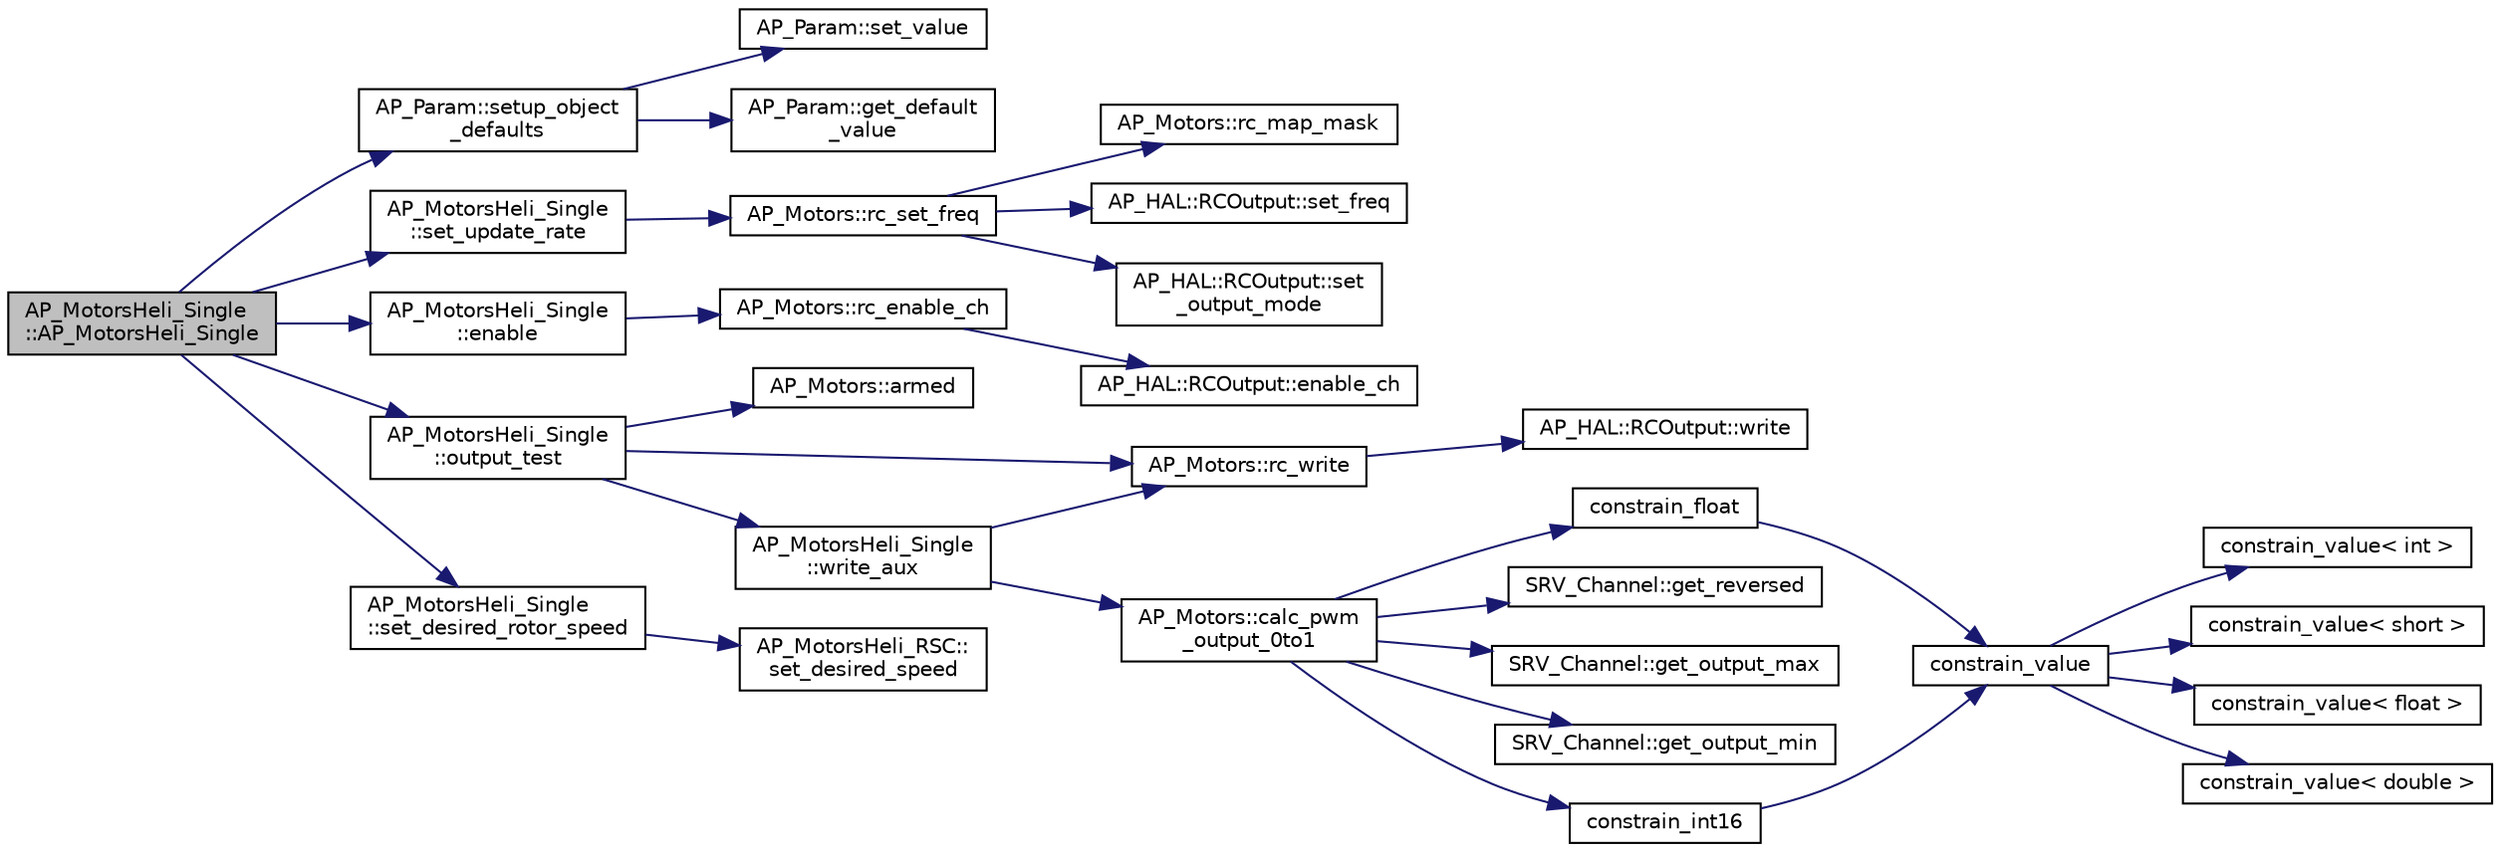 digraph "AP_MotorsHeli_Single::AP_MotorsHeli_Single"
{
 // INTERACTIVE_SVG=YES
  edge [fontname="Helvetica",fontsize="10",labelfontname="Helvetica",labelfontsize="10"];
  node [fontname="Helvetica",fontsize="10",shape=record];
  rankdir="LR";
  Node1 [label="AP_MotorsHeli_Single\l::AP_MotorsHeli_Single",height=0.2,width=0.4,color="black", fillcolor="grey75", style="filled", fontcolor="black"];
  Node1 -> Node2 [color="midnightblue",fontsize="10",style="solid",fontname="Helvetica"];
  Node2 [label="AP_Param::setup_object\l_defaults",height=0.2,width=0.4,color="black", fillcolor="white", style="filled",URL="$classAP__Param.html#a5f6dcfce1c0a79cf5bd81283e22f3201"];
  Node2 -> Node3 [color="midnightblue",fontsize="10",style="solid",fontname="Helvetica"];
  Node3 [label="AP_Param::set_value",height=0.2,width=0.4,color="black", fillcolor="white", style="filled",URL="$classAP__Param.html#acd4b14f793c37f162e298761d2155ca6"];
  Node2 -> Node4 [color="midnightblue",fontsize="10",style="solid",fontname="Helvetica"];
  Node4 [label="AP_Param::get_default\l_value",height=0.2,width=0.4,color="black", fillcolor="white", style="filled",URL="$classAP__Param.html#a7535a9b529dae326dcebb6be33dbbe9a"];
  Node1 -> Node5 [color="midnightblue",fontsize="10",style="solid",fontname="Helvetica"];
  Node5 [label="AP_MotorsHeli_Single\l::set_update_rate",height=0.2,width=0.4,color="black", fillcolor="white", style="filled",URL="$classAP__MotorsHeli__Single.html#a54ccb51f6ac963c50ba729ec458c356d"];
  Node5 -> Node6 [color="midnightblue",fontsize="10",style="solid",fontname="Helvetica"];
  Node6 [label="AP_Motors::rc_set_freq",height=0.2,width=0.4,color="black", fillcolor="white", style="filled",URL="$classAP__Motors.html#a3d84a895c644d34e7fe78d7301ccf534"];
  Node6 -> Node7 [color="midnightblue",fontsize="10",style="solid",fontname="Helvetica"];
  Node7 [label="AP_Motors::rc_map_mask",height=0.2,width=0.4,color="black", fillcolor="white", style="filled",URL="$classAP__Motors.html#ac3abe2484a90e4717f50b63613e05ba6"];
  Node6 -> Node8 [color="midnightblue",fontsize="10",style="solid",fontname="Helvetica"];
  Node8 [label="AP_HAL::RCOutput::set_freq",height=0.2,width=0.4,color="black", fillcolor="white", style="filled",URL="$classAP__HAL_1_1RCOutput.html#ae7903398aa18e2472dd34081e626dcb7"];
  Node6 -> Node9 [color="midnightblue",fontsize="10",style="solid",fontname="Helvetica"];
  Node9 [label="AP_HAL::RCOutput::set\l_output_mode",height=0.2,width=0.4,color="black", fillcolor="white", style="filled",URL="$classAP__HAL_1_1RCOutput.html#a2750a3caebe138a66da523e78502d51c"];
  Node1 -> Node10 [color="midnightblue",fontsize="10",style="solid",fontname="Helvetica"];
  Node10 [label="AP_MotorsHeli_Single\l::enable",height=0.2,width=0.4,color="black", fillcolor="white", style="filled",URL="$classAP__MotorsHeli__Single.html#adba1c07c5edd3d389f788e2deed5d49e"];
  Node10 -> Node11 [color="midnightblue",fontsize="10",style="solid",fontname="Helvetica"];
  Node11 [label="AP_Motors::rc_enable_ch",height=0.2,width=0.4,color="black", fillcolor="white", style="filled",URL="$classAP__Motors.html#a91e69152a30b5e1020f3e49271b9d054"];
  Node11 -> Node12 [color="midnightblue",fontsize="10",style="solid",fontname="Helvetica"];
  Node12 [label="AP_HAL::RCOutput::enable_ch",height=0.2,width=0.4,color="black", fillcolor="white", style="filled",URL="$classAP__HAL_1_1RCOutput.html#a25196bb820266d4afcae14d0acdb7e1c"];
  Node1 -> Node13 [color="midnightblue",fontsize="10",style="solid",fontname="Helvetica"];
  Node13 [label="AP_MotorsHeli_Single\l::output_test",height=0.2,width=0.4,color="black", fillcolor="white", style="filled",URL="$classAP__MotorsHeli__Single.html#afbe3f9f542bb6d6c06c3e4f54af8744e"];
  Node13 -> Node14 [color="midnightblue",fontsize="10",style="solid",fontname="Helvetica"];
  Node14 [label="AP_Motors::armed",height=0.2,width=0.4,color="black", fillcolor="white", style="filled",URL="$classAP__Motors.html#abb781661db2b685644795dfe8f5a655f"];
  Node13 -> Node15 [color="midnightblue",fontsize="10",style="solid",fontname="Helvetica"];
  Node15 [label="AP_Motors::rc_write",height=0.2,width=0.4,color="black", fillcolor="white", style="filled",URL="$classAP__Motors.html#aaa7607c19a1ce444330aee972dd925ef"];
  Node15 -> Node16 [color="midnightblue",fontsize="10",style="solid",fontname="Helvetica"];
  Node16 [label="AP_HAL::RCOutput::write",height=0.2,width=0.4,color="black", fillcolor="white", style="filled",URL="$classAP__HAL_1_1RCOutput.html#ade509cf82dfb1f6fab3eba0c026c5d60"];
  Node13 -> Node17 [color="midnightblue",fontsize="10",style="solid",fontname="Helvetica"];
  Node17 [label="AP_MotorsHeli_Single\l::write_aux",height=0.2,width=0.4,color="black", fillcolor="white", style="filled",URL="$classAP__MotorsHeli__Single.html#a7fecc14a5928a5dc79b1a7818247cf0d"];
  Node17 -> Node15 [color="midnightblue",fontsize="10",style="solid",fontname="Helvetica"];
  Node17 -> Node18 [color="midnightblue",fontsize="10",style="solid",fontname="Helvetica"];
  Node18 [label="AP_Motors::calc_pwm\l_output_0to1",height=0.2,width=0.4,color="black", fillcolor="white", style="filled",URL="$classAP__Motors.html#a4652c5e6e0c784cd85294a586f2b314e"];
  Node18 -> Node19 [color="midnightblue",fontsize="10",style="solid",fontname="Helvetica"];
  Node19 [label="constrain_float",height=0.2,width=0.4,color="black", fillcolor="white", style="filled",URL="$AP__Math_8h.html#ad525609d9dba6ffa556a0fbf08a3f9b4"];
  Node19 -> Node20 [color="midnightblue",fontsize="10",style="solid",fontname="Helvetica"];
  Node20 [label="constrain_value",height=0.2,width=0.4,color="black", fillcolor="white", style="filled",URL="$AP__Math_8h.html#a20e8f8671c282c69c1954652b6d61585"];
  Node20 -> Node21 [color="midnightblue",fontsize="10",style="solid",fontname="Helvetica"];
  Node21 [label="constrain_value\< int \>",height=0.2,width=0.4,color="black", fillcolor="white", style="filled",URL="$AP__Math_8cpp.html#a37e8e901754cb9c8e53a8e3030c82c50"];
  Node20 -> Node22 [color="midnightblue",fontsize="10",style="solid",fontname="Helvetica"];
  Node22 [label="constrain_value\< short \>",height=0.2,width=0.4,color="black", fillcolor="white", style="filled",URL="$AP__Math_8cpp.html#afdbe107ec1987d318a6347816fbf2b89"];
  Node20 -> Node23 [color="midnightblue",fontsize="10",style="solid",fontname="Helvetica"];
  Node23 [label="constrain_value\< float \>",height=0.2,width=0.4,color="black", fillcolor="white", style="filled",URL="$AP__Math_8cpp.html#ae6c621670c214da687de21d4e3a92587"];
  Node20 -> Node24 [color="midnightblue",fontsize="10",style="solid",fontname="Helvetica"];
  Node24 [label="constrain_value\< double \>",height=0.2,width=0.4,color="black", fillcolor="white", style="filled",URL="$AP__Math_8cpp.html#afe3990b00e9abc43fa97dfaf8e32f5c4"];
  Node18 -> Node25 [color="midnightblue",fontsize="10",style="solid",fontname="Helvetica"];
  Node25 [label="SRV_Channel::get_reversed",height=0.2,width=0.4,color="black", fillcolor="white", style="filled",URL="$classSRV__Channel.html#a5cad6895a86cd1f1b5e3e3dd23ebe5b0"];
  Node18 -> Node26 [color="midnightblue",fontsize="10",style="solid",fontname="Helvetica"];
  Node26 [label="SRV_Channel::get_output_max",height=0.2,width=0.4,color="black", fillcolor="white", style="filled",URL="$classSRV__Channel.html#a07e33259e76a6863fb56394a3891bf79"];
  Node18 -> Node27 [color="midnightblue",fontsize="10",style="solid",fontname="Helvetica"];
  Node27 [label="SRV_Channel::get_output_min",height=0.2,width=0.4,color="black", fillcolor="white", style="filled",URL="$classSRV__Channel.html#a3a465c084225682a7bf6bd5ef78a369e"];
  Node18 -> Node28 [color="midnightblue",fontsize="10",style="solid",fontname="Helvetica"];
  Node28 [label="constrain_int16",height=0.2,width=0.4,color="black", fillcolor="white", style="filled",URL="$AP__Math_8h.html#a68558c4f79a8582543daefde13c64abc"];
  Node28 -> Node20 [color="midnightblue",fontsize="10",style="solid",fontname="Helvetica"];
  Node1 -> Node29 [color="midnightblue",fontsize="10",style="solid",fontname="Helvetica"];
  Node29 [label="AP_MotorsHeli_Single\l::set_desired_rotor_speed",height=0.2,width=0.4,color="black", fillcolor="white", style="filled",URL="$classAP__MotorsHeli__Single.html#a81752454d1d370eb6d85a7e02e1addf1"];
  Node29 -> Node30 [color="midnightblue",fontsize="10",style="solid",fontname="Helvetica"];
  Node30 [label="AP_MotorsHeli_RSC::\lset_desired_speed",height=0.2,width=0.4,color="black", fillcolor="white", style="filled",URL="$classAP__MotorsHeli__RSC.html#ad42108be3ceab3461850ec4ad4b5519d"];
}
